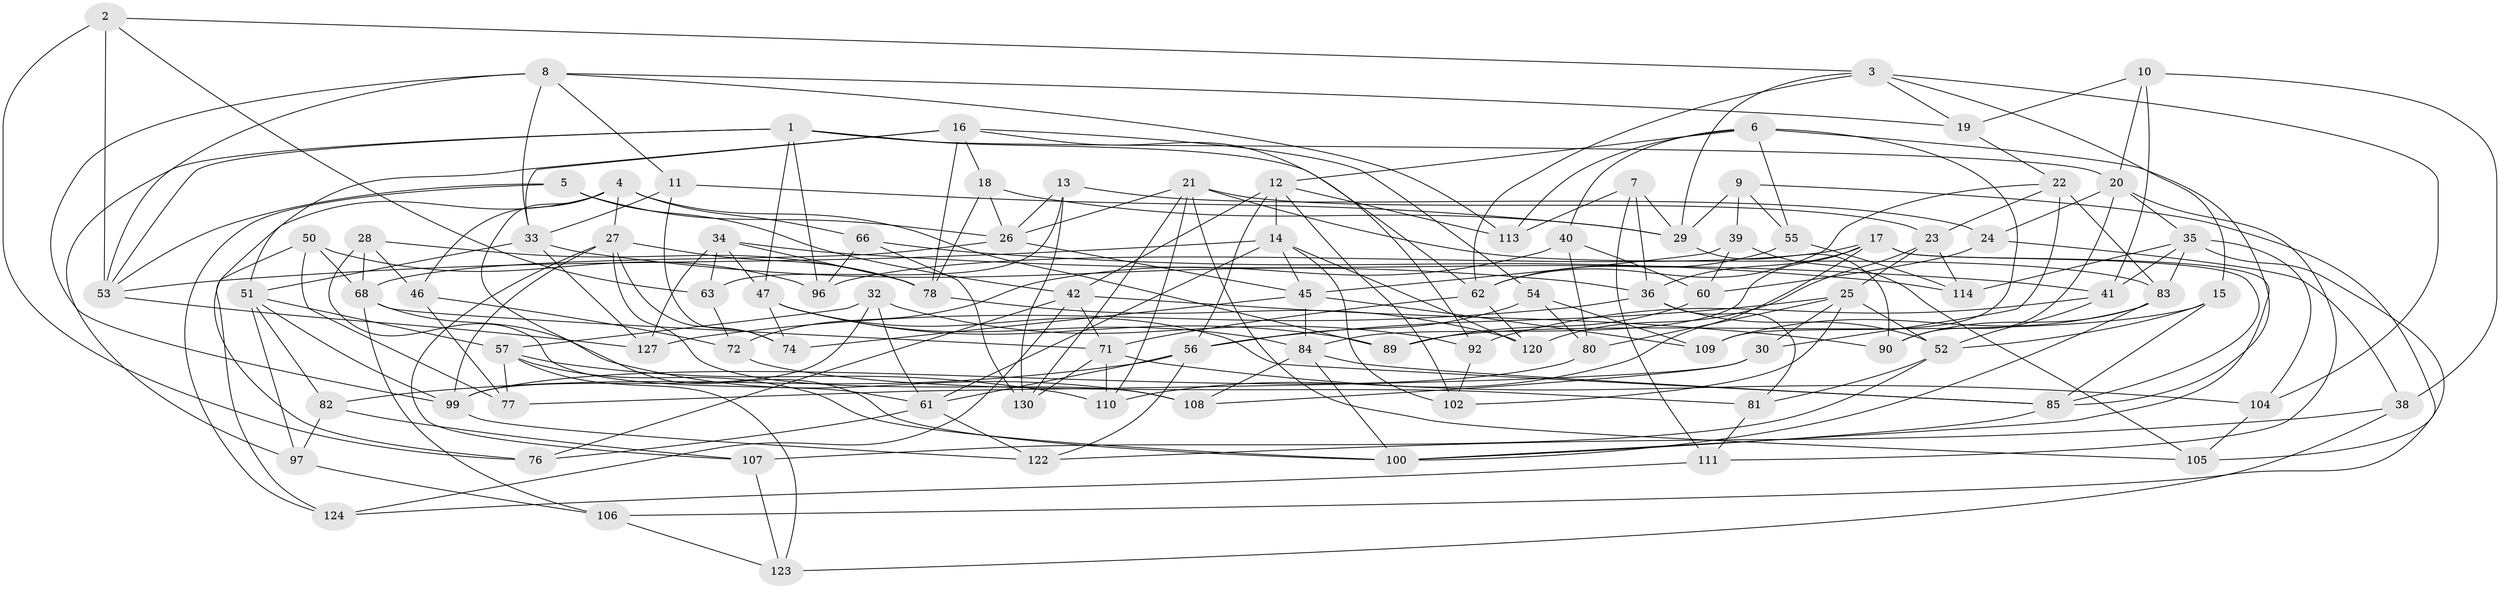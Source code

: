 // original degree distribution, {4: 1.0}
// Generated by graph-tools (version 1.1) at 2025/11/02/27/25 16:11:47]
// undirected, 93 vertices, 224 edges
graph export_dot {
graph [start="1"]
  node [color=gray90,style=filled];
  1 [super="+31"];
  2;
  3 [super="+133"];
  4 [super="+101"];
  5;
  6 [super="+73"];
  7;
  8 [super="+94"];
  9;
  10;
  11;
  12 [super="+121"];
  13;
  14 [super="+129"];
  15;
  16 [super="+44"];
  17 [super="+86"];
  18;
  19;
  20 [super="+59"];
  21 [super="+126"];
  22 [super="+93"];
  23 [super="+37"];
  24;
  25 [super="+75"];
  26 [super="+43"];
  27 [super="+131"];
  28;
  29 [super="+115"];
  30;
  32;
  33 [super="+112"];
  34 [super="+49"];
  35 [super="+79"];
  36 [super="+88"];
  38;
  39;
  40;
  41 [super="+58"];
  42 [super="+118"];
  45 [super="+69"];
  46;
  47 [super="+48"];
  50;
  51 [super="+67"];
  52 [super="+91"];
  53 [super="+70"];
  54;
  55;
  56 [super="+65"];
  57 [super="+64"];
  60;
  61 [super="+128"];
  62 [super="+98"];
  63;
  66;
  68 [super="+117"];
  71 [super="+87"];
  72;
  74;
  76;
  77;
  78 [super="+119"];
  80;
  81;
  82;
  83 [super="+132"];
  84 [super="+95"];
  85 [super="+103"];
  89;
  90;
  92;
  96;
  97;
  99 [super="+116"];
  100 [super="+125"];
  102;
  104;
  105;
  106;
  107;
  108;
  109;
  110;
  111;
  113;
  114;
  120;
  122;
  123;
  124;
  127;
  130;
  1 -- 96;
  1 -- 47;
  1 -- 53;
  1 -- 62;
  1 -- 20;
  1 -- 97;
  2 -- 63;
  2 -- 3;
  2 -- 53;
  2 -- 76;
  3 -- 62;
  3 -- 104;
  3 -- 19;
  3 -- 15;
  3 -- 29;
  4 -- 76;
  4 -- 89;
  4 -- 100;
  4 -- 66;
  4 -- 27;
  4 -- 46;
  5 -- 124;
  5 -- 26;
  5 -- 42;
  5 -- 53;
  6 -- 40;
  6 -- 85;
  6 -- 12;
  6 -- 113;
  6 -- 109;
  6 -- 55;
  7 -- 36;
  7 -- 113;
  7 -- 111;
  7 -- 29;
  8 -- 19;
  8 -- 11;
  8 -- 33;
  8 -- 113;
  8 -- 99;
  8 -- 53;
  9 -- 105;
  9 -- 55;
  9 -- 29;
  9 -- 39;
  10 -- 20;
  10 -- 38;
  10 -- 19;
  10 -- 41;
  11 -- 74;
  11 -- 29;
  11 -- 33;
  12 -- 42;
  12 -- 102;
  12 -- 113;
  12 -- 56;
  12 -- 14;
  13 -- 63;
  13 -- 24;
  13 -- 130;
  13 -- 26;
  14 -- 120;
  14 -- 45;
  14 -- 102;
  14 -- 61;
  14 -- 53;
  15 -- 89;
  15 -- 85;
  15 -- 52;
  16 -- 92;
  16 -- 18;
  16 -- 54;
  16 -- 78;
  16 -- 33;
  16 -- 51;
  17 -- 110;
  17 -- 85;
  17 -- 96;
  17 -- 36;
  17 -- 84;
  17 -- 100;
  18 -- 78;
  18 -- 29;
  18 -- 26;
  19 -- 22;
  20 -- 24;
  20 -- 90;
  20 -- 111;
  20 -- 35;
  21 -- 130;
  21 -- 105;
  21 -- 83;
  21 -- 110;
  21 -- 23;
  21 -- 26;
  22 -- 62;
  22 -- 83;
  22 -- 23 [weight=2];
  22 -- 30;
  23 -- 120;
  23 -- 25;
  23 -- 114;
  24 -- 60;
  24 -- 38;
  25 -- 102;
  25 -- 80;
  25 -- 56;
  25 -- 30;
  25 -- 52;
  26 -- 68;
  26 -- 45;
  27 -- 74;
  27 -- 78;
  27 -- 99;
  27 -- 107;
  27 -- 108;
  28 -- 46;
  28 -- 78;
  28 -- 68;
  28 -- 61;
  29 -- 90;
  30 -- 77;
  30 -- 108;
  32 -- 57;
  32 -- 92;
  32 -- 61;
  32 -- 99;
  33 -- 127;
  33 -- 51;
  33 -- 36;
  34 -- 47;
  34 -- 41 [weight=2];
  34 -- 63;
  34 -- 78;
  34 -- 127;
  35 -- 114;
  35 -- 106;
  35 -- 83;
  35 -- 104;
  35 -- 41;
  36 -- 127;
  36 -- 81;
  36 -- 52;
  38 -- 122;
  38 -- 123;
  39 -- 105;
  39 -- 60;
  39 -- 45;
  40 -- 72;
  40 -- 80;
  40 -- 60;
  41 -- 52;
  41 -- 92;
  42 -- 124;
  42 -- 71;
  42 -- 90;
  42 -- 76;
  45 -- 74;
  45 -- 109;
  45 -- 84;
  46 -- 72;
  46 -- 77;
  47 -- 74;
  47 -- 89;
  47 -- 84;
  47 -- 85;
  50 -- 124;
  50 -- 77;
  50 -- 96;
  50 -- 68;
  51 -- 82;
  51 -- 97;
  51 -- 99;
  51 -- 57;
  52 -- 107;
  52 -- 81;
  53 -- 127;
  54 -- 80;
  54 -- 56;
  54 -- 109;
  55 -- 114;
  55 -- 62;
  56 -- 122;
  56 -- 82;
  56 -- 61;
  57 -- 110;
  57 -- 77;
  57 -- 123;
  57 -- 100;
  60 -- 89;
  61 -- 122;
  61 -- 76;
  62 -- 71;
  62 -- 120;
  63 -- 72;
  66 -- 96;
  66 -- 130;
  66 -- 114;
  68 -- 106;
  68 -- 108;
  68 -- 71;
  71 -- 110;
  71 -- 130;
  71 -- 104;
  72 -- 81;
  78 -- 120;
  80 -- 99;
  81 -- 111;
  82 -- 107;
  82 -- 97;
  83 -- 109;
  83 -- 90;
  83 -- 100;
  84 -- 85;
  84 -- 100;
  84 -- 108;
  85 -- 100;
  92 -- 102;
  97 -- 106;
  99 -- 122;
  104 -- 105;
  106 -- 123;
  107 -- 123;
  111 -- 124;
}
